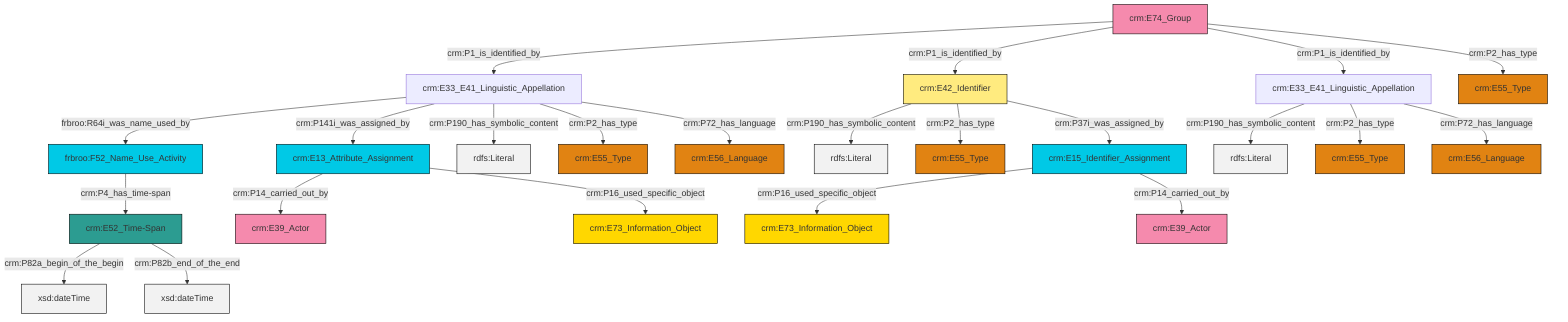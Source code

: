 graph TD
classDef Literal fill:#f2f2f2,stroke:#000000;
classDef CRM_Entity fill:#FFFFFF,stroke:#000000;
classDef Temporal_Entity fill:#00C9E6, stroke:#000000;
classDef Type fill:#E18312, stroke:#000000;
classDef Time-Span fill:#2C9C91, stroke:#000000;
classDef Appellation fill:#FFEB7F, stroke:#000000;
classDef Place fill:#008836, stroke:#000000;
classDef Persistent_Item fill:#B266B2, stroke:#000000;
classDef Conceptual_Object fill:#FFD700, stroke:#000000;
classDef Physical_Thing fill:#D2B48C, stroke:#000000;
classDef Actor fill:#f58aad, stroke:#000000;
classDef PC_Classes fill:#4ce600, stroke:#000000;
classDef Multi fill:#cccccc,stroke:#000000;

0["crm:E74_Group"]:::Actor -->|crm:P1_is_identified_by| 1["crm:E33_E41_Linguistic_Appellation"]:::Default
4["crm:E33_E41_Linguistic_Appellation"]:::Default -->|crm:P190_has_symbolic_content| 5[rdfs:Literal]:::Literal
7["crm:E13_Attribute_Assignment"]:::Temporal_Entity -->|crm:P14_carried_out_by| 8["crm:E39_Actor"]:::Actor
0["crm:E74_Group"]:::Actor -->|crm:P1_is_identified_by| 9["crm:E42_Identifier"]:::Appellation
1["crm:E33_E41_Linguistic_Appellation"]:::Default -->|frbroo:R64i_was_name_used_by| 10["frbroo:F52_Name_Use_Activity"]:::Temporal_Entity
1["crm:E33_E41_Linguistic_Appellation"]:::Default -->|crm:P141i_was_assigned_by| 7["crm:E13_Attribute_Assignment"]:::Temporal_Entity
4["crm:E33_E41_Linguistic_Appellation"]:::Default -->|crm:P2_has_type| 2["crm:E55_Type"]:::Type
9["crm:E42_Identifier"]:::Appellation -->|crm:P190_has_symbolic_content| 13[rdfs:Literal]:::Literal
7["crm:E13_Attribute_Assignment"]:::Temporal_Entity -->|crm:P16_used_specific_object| 16["crm:E73_Information_Object"]:::Conceptual_Object
19["crm:E15_Identifier_Assignment"]:::Temporal_Entity -->|crm:P16_used_specific_object| 14["crm:E73_Information_Object"]:::Conceptual_Object
0["crm:E74_Group"]:::Actor -->|crm:P1_is_identified_by| 4["crm:E33_E41_Linguistic_Appellation"]:::Default
4["crm:E33_E41_Linguistic_Appellation"]:::Default -->|crm:P72_has_language| 20["crm:E56_Language"]:::Type
22["crm:E52_Time-Span"]:::Time-Span -->|crm:P82a_begin_of_the_begin| 23[xsd:dateTime]:::Literal
1["crm:E33_E41_Linguistic_Appellation"]:::Default -->|crm:P190_has_symbolic_content| 26[rdfs:Literal]:::Literal
9["crm:E42_Identifier"]:::Appellation -->|crm:P2_has_type| 28["crm:E55_Type"]:::Type
10["frbroo:F52_Name_Use_Activity"]:::Temporal_Entity -->|crm:P4_has_time-span| 22["crm:E52_Time-Span"]:::Time-Span
22["crm:E52_Time-Span"]:::Time-Span -->|crm:P82b_end_of_the_end| 38[xsd:dateTime]:::Literal
9["crm:E42_Identifier"]:::Appellation -->|crm:P37i_was_assigned_by| 19["crm:E15_Identifier_Assignment"]:::Temporal_Entity
1["crm:E33_E41_Linguistic_Appellation"]:::Default -->|crm:P2_has_type| 17["crm:E55_Type"]:::Type
1["crm:E33_E41_Linguistic_Appellation"]:::Default -->|crm:P72_has_language| 39["crm:E56_Language"]:::Type
19["crm:E15_Identifier_Assignment"]:::Temporal_Entity -->|crm:P14_carried_out_by| 36["crm:E39_Actor"]:::Actor
0["crm:E74_Group"]:::Actor -->|crm:P2_has_type| 24["crm:E55_Type"]:::Type